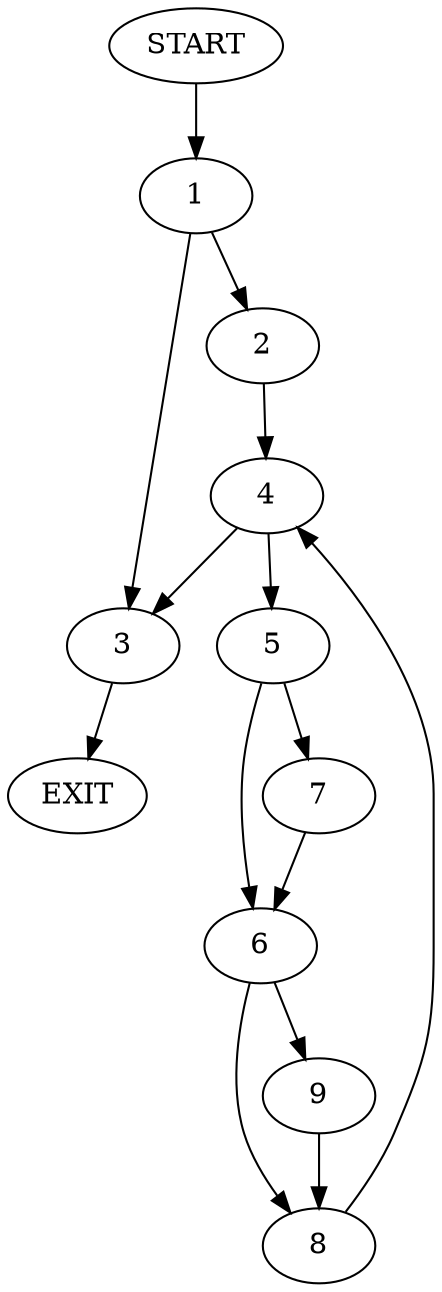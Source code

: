 digraph {
0 [label="START"]
10 [label="EXIT"]
0 -> 1
1 -> 2
1 -> 3
2 -> 4
3 -> 10
4 -> 5
4 -> 3
5 -> 6
5 -> 7
7 -> 6
6 -> 8
6 -> 9
9 -> 8
8 -> 4
}
